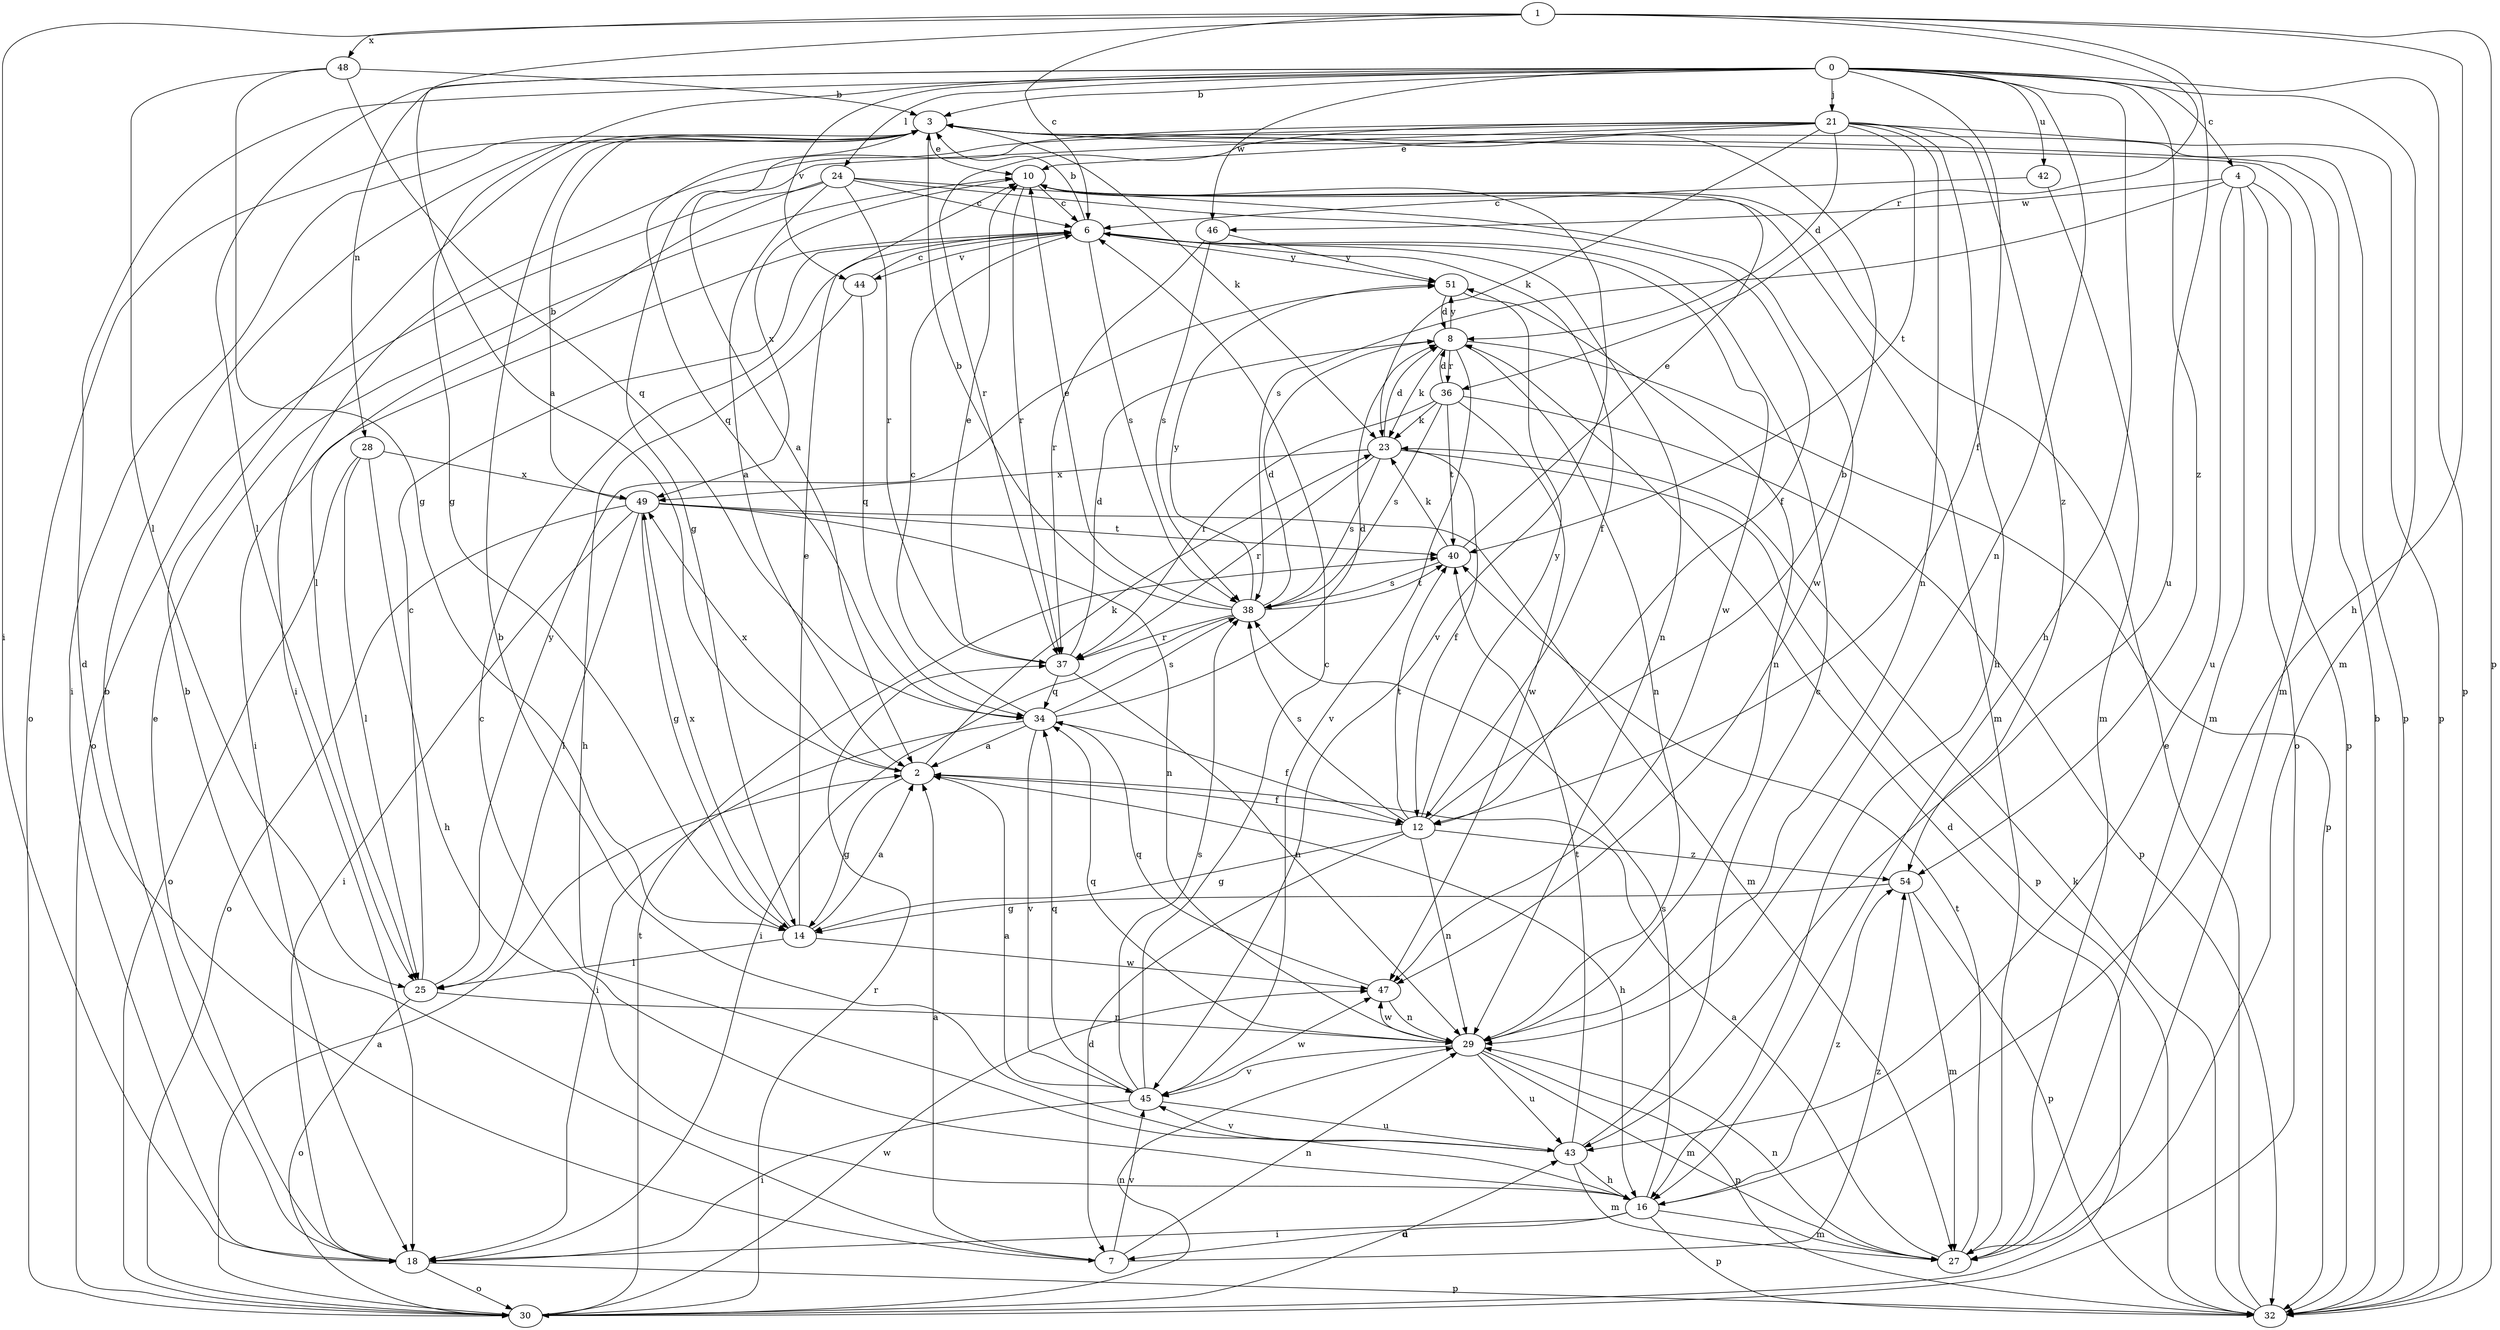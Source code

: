 strict digraph  {
0;
1;
2;
3;
4;
6;
7;
8;
10;
12;
14;
16;
18;
21;
23;
24;
25;
27;
28;
29;
30;
32;
34;
36;
37;
38;
40;
42;
43;
44;
45;
46;
47;
48;
49;
51;
54;
0 -> 3  [label=b];
0 -> 4  [label=c];
0 -> 7  [label=d];
0 -> 12  [label=f];
0 -> 14  [label=g];
0 -> 16  [label=h];
0 -> 21  [label=j];
0 -> 24  [label=l];
0 -> 25  [label=l];
0 -> 27  [label=m];
0 -> 28  [label=n];
0 -> 29  [label=n];
0 -> 32  [label=p];
0 -> 42  [label=u];
0 -> 44  [label=v];
0 -> 46  [label=w];
0 -> 54  [label=z];
1 -> 2  [label=a];
1 -> 6  [label=c];
1 -> 16  [label=h];
1 -> 18  [label=i];
1 -> 32  [label=p];
1 -> 36  [label=r];
1 -> 43  [label=u];
1 -> 48  [label=x];
2 -> 12  [label=f];
2 -> 14  [label=g];
2 -> 16  [label=h];
2 -> 23  [label=k];
2 -> 49  [label=x];
3 -> 10  [label=e];
3 -> 18  [label=i];
3 -> 23  [label=k];
3 -> 27  [label=m];
3 -> 30  [label=o];
3 -> 32  [label=p];
3 -> 34  [label=q];
4 -> 27  [label=m];
4 -> 30  [label=o];
4 -> 32  [label=p];
4 -> 38  [label=s];
4 -> 43  [label=u];
4 -> 46  [label=w];
6 -> 3  [label=b];
6 -> 12  [label=f];
6 -> 18  [label=i];
6 -> 29  [label=n];
6 -> 38  [label=s];
6 -> 44  [label=v];
6 -> 47  [label=w];
6 -> 51  [label=y];
7 -> 2  [label=a];
7 -> 3  [label=b];
7 -> 29  [label=n];
7 -> 45  [label=v];
7 -> 54  [label=z];
8 -> 23  [label=k];
8 -> 29  [label=n];
8 -> 32  [label=p];
8 -> 36  [label=r];
8 -> 45  [label=v];
8 -> 51  [label=y];
10 -> 6  [label=c];
10 -> 27  [label=m];
10 -> 37  [label=r];
10 -> 45  [label=v];
10 -> 49  [label=x];
12 -> 3  [label=b];
12 -> 7  [label=d];
12 -> 14  [label=g];
12 -> 29  [label=n];
12 -> 38  [label=s];
12 -> 40  [label=t];
12 -> 51  [label=y];
12 -> 54  [label=z];
14 -> 2  [label=a];
14 -> 10  [label=e];
14 -> 25  [label=l];
14 -> 47  [label=w];
14 -> 49  [label=x];
16 -> 6  [label=c];
16 -> 7  [label=d];
16 -> 18  [label=i];
16 -> 27  [label=m];
16 -> 32  [label=p];
16 -> 38  [label=s];
16 -> 54  [label=z];
18 -> 3  [label=b];
18 -> 10  [label=e];
18 -> 30  [label=o];
18 -> 32  [label=p];
21 -> 2  [label=a];
21 -> 8  [label=d];
21 -> 10  [label=e];
21 -> 14  [label=g];
21 -> 16  [label=h];
21 -> 18  [label=i];
21 -> 23  [label=k];
21 -> 29  [label=n];
21 -> 32  [label=p];
21 -> 37  [label=r];
21 -> 40  [label=t];
21 -> 54  [label=z];
23 -> 8  [label=d];
23 -> 12  [label=f];
23 -> 32  [label=p];
23 -> 37  [label=r];
23 -> 38  [label=s];
23 -> 49  [label=x];
24 -> 2  [label=a];
24 -> 6  [label=c];
24 -> 12  [label=f];
24 -> 25  [label=l];
24 -> 30  [label=o];
24 -> 37  [label=r];
24 -> 47  [label=w];
25 -> 6  [label=c];
25 -> 29  [label=n];
25 -> 30  [label=o];
25 -> 51  [label=y];
27 -> 2  [label=a];
27 -> 29  [label=n];
27 -> 40  [label=t];
28 -> 16  [label=h];
28 -> 25  [label=l];
28 -> 30  [label=o];
28 -> 49  [label=x];
29 -> 27  [label=m];
29 -> 32  [label=p];
29 -> 34  [label=q];
29 -> 43  [label=u];
29 -> 45  [label=v];
29 -> 47  [label=w];
30 -> 2  [label=a];
30 -> 8  [label=d];
30 -> 29  [label=n];
30 -> 37  [label=r];
30 -> 40  [label=t];
30 -> 43  [label=u];
30 -> 47  [label=w];
32 -> 3  [label=b];
32 -> 10  [label=e];
32 -> 23  [label=k];
34 -> 2  [label=a];
34 -> 6  [label=c];
34 -> 8  [label=d];
34 -> 12  [label=f];
34 -> 18  [label=i];
34 -> 38  [label=s];
34 -> 45  [label=v];
36 -> 8  [label=d];
36 -> 23  [label=k];
36 -> 32  [label=p];
36 -> 37  [label=r];
36 -> 38  [label=s];
36 -> 40  [label=t];
36 -> 47  [label=w];
37 -> 8  [label=d];
37 -> 10  [label=e];
37 -> 29  [label=n];
37 -> 34  [label=q];
38 -> 3  [label=b];
38 -> 8  [label=d];
38 -> 10  [label=e];
38 -> 18  [label=i];
38 -> 37  [label=r];
38 -> 40  [label=t];
38 -> 51  [label=y];
40 -> 10  [label=e];
40 -> 23  [label=k];
40 -> 38  [label=s];
42 -> 6  [label=c];
42 -> 27  [label=m];
43 -> 3  [label=b];
43 -> 6  [label=c];
43 -> 16  [label=h];
43 -> 27  [label=m];
43 -> 40  [label=t];
43 -> 45  [label=v];
44 -> 6  [label=c];
44 -> 16  [label=h];
44 -> 34  [label=q];
45 -> 2  [label=a];
45 -> 6  [label=c];
45 -> 18  [label=i];
45 -> 34  [label=q];
45 -> 38  [label=s];
45 -> 43  [label=u];
45 -> 47  [label=w];
46 -> 37  [label=r];
46 -> 38  [label=s];
46 -> 51  [label=y];
47 -> 29  [label=n];
47 -> 34  [label=q];
48 -> 3  [label=b];
48 -> 14  [label=g];
48 -> 25  [label=l];
48 -> 34  [label=q];
49 -> 3  [label=b];
49 -> 14  [label=g];
49 -> 18  [label=i];
49 -> 25  [label=l];
49 -> 27  [label=m];
49 -> 29  [label=n];
49 -> 30  [label=o];
49 -> 40  [label=t];
51 -> 8  [label=d];
51 -> 29  [label=n];
54 -> 14  [label=g];
54 -> 27  [label=m];
54 -> 32  [label=p];
}
